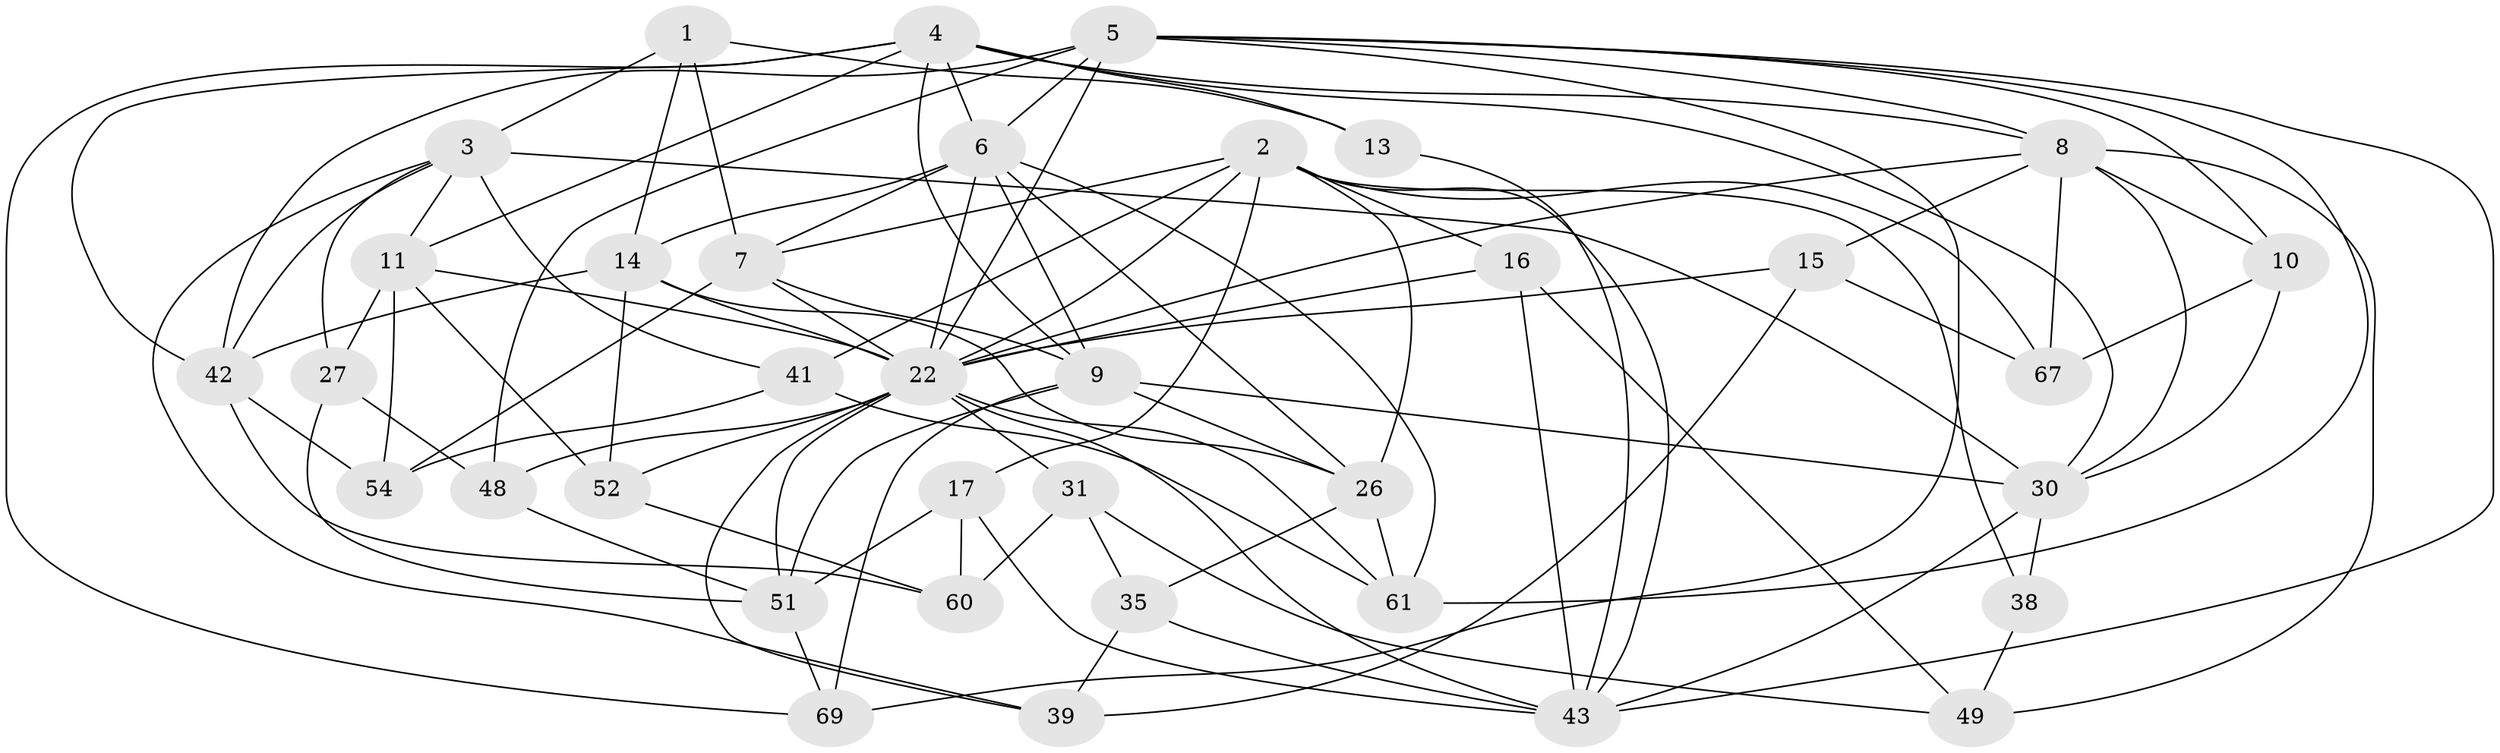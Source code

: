 // original degree distribution, {4: 1.0}
// Generated by graph-tools (version 1.1) at 2025/16/03/09/25 04:16:22]
// undirected, 36 vertices, 101 edges
graph export_dot {
graph [start="1"]
  node [color=gray90,style=filled];
  1 [super="+66"];
  2 [super="+62+40+45"];
  3 [super="+19+12"];
  4 [super="+18"];
  5 [super="+23+46"];
  6 [super="+68+25"];
  7 [super="+37"];
  8 [super="+34+29"];
  9 [super="+20"];
  10;
  11 [super="+56"];
  13;
  14 [super="+21"];
  15;
  16;
  17;
  22 [super="+36+28+24"];
  26 [super="+57"];
  27;
  30 [super="+47+33"];
  31;
  35;
  38;
  39;
  41;
  42 [super="+55"];
  43 [super="+63+72"];
  48;
  49;
  51 [super="+53"];
  52;
  54;
  60;
  61 [super="+65"];
  67;
  69;
  1 -- 14;
  1 -- 13 [weight=2];
  1 -- 3 [weight=2];
  1 -- 7;
  2 -- 26;
  2 -- 67;
  2 -- 38;
  2 -- 41;
  2 -- 16;
  2 -- 17;
  2 -- 7;
  2 -- 22 [weight=2];
  2 -- 43;
  3 -- 41;
  3 -- 39;
  3 -- 11;
  3 -- 27;
  3 -- 42;
  3 -- 30;
  4 -- 13;
  4 -- 6;
  4 -- 69;
  4 -- 8;
  4 -- 9;
  4 -- 30;
  4 -- 42;
  4 -- 11;
  5 -- 69;
  5 -- 6;
  5 -- 42;
  5 -- 8;
  5 -- 10;
  5 -- 43;
  5 -- 61;
  5 -- 48;
  5 -- 22 [weight=2];
  6 -- 7;
  6 -- 61 [weight=2];
  6 -- 22;
  6 -- 9 [weight=2];
  6 -- 26;
  6 -- 14;
  7 -- 9;
  7 -- 54;
  7 -- 22;
  8 -- 15;
  8 -- 49;
  8 -- 10;
  8 -- 67;
  8 -- 30;
  8 -- 22;
  9 -- 51;
  9 -- 69;
  9 -- 26;
  9 -- 30;
  10 -- 67;
  10 -- 30;
  11 -- 52;
  11 -- 27;
  11 -- 54;
  11 -- 22;
  13 -- 43;
  14 -- 26;
  14 -- 42;
  14 -- 52;
  14 -- 22;
  15 -- 39;
  15 -- 67;
  15 -- 22;
  16 -- 49;
  16 -- 43;
  16 -- 22;
  17 -- 51;
  17 -- 43;
  17 -- 60;
  22 -- 48;
  22 -- 39;
  22 -- 43;
  22 -- 51;
  22 -- 52;
  22 -- 31;
  22 -- 61;
  26 -- 35;
  26 -- 61;
  27 -- 48;
  27 -- 51;
  30 -- 38 [weight=2];
  30 -- 43;
  31 -- 60;
  31 -- 49;
  31 -- 35;
  35 -- 39;
  35 -- 43;
  38 -- 49;
  41 -- 54;
  41 -- 61;
  42 -- 54;
  42 -- 60;
  48 -- 51;
  51 -- 69;
  52 -- 60;
}
